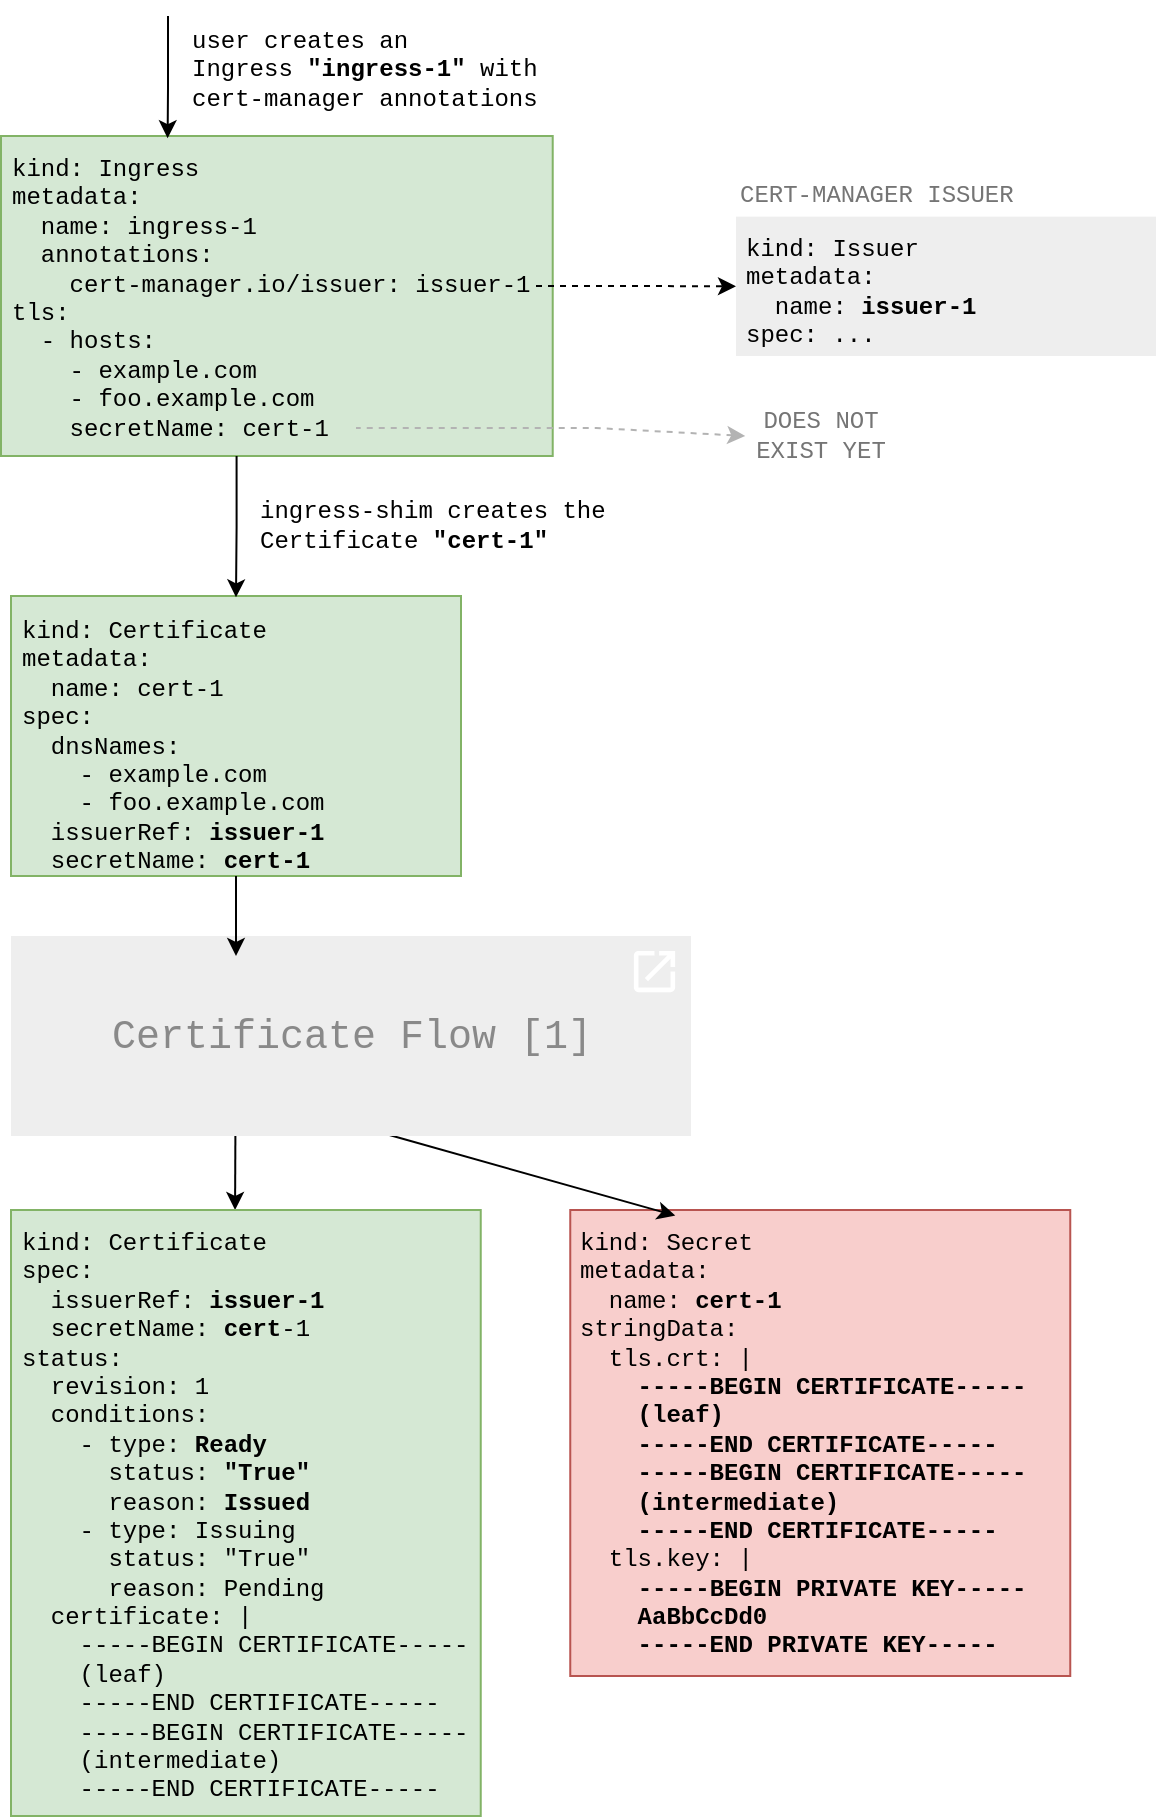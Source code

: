 <mxfile version="21.7.2" type="device">
  <diagram id="AW3OrBCQwjyOdo3bwChp" name="Page-1">
    <mxGraphModel dx="819" dy="1616" grid="1" gridSize="10" guides="1" tooltips="1" connect="1" arrows="1" fold="1" page="1" pageScale="1" pageWidth="827" pageHeight="1169" math="0" shadow="0">
      <root>
        <mxCell id="0" />
        <mxCell id="1" parent="0" />
        <mxCell id="SW6BRf9NdE8UDbDrH991-26" value="kind: Issuer&lt;br&gt;metadata:&lt;br&gt;&amp;nbsp; name:&amp;nbsp;&lt;b style=&quot;border-color: var(--border-color);&quot;&gt;issuer-1&lt;/b&gt;&lt;br&gt;spec: ..." style="text;html=1;align=left;verticalAlign=top;whiteSpace=wrap;rounded=0;fontFamily=Courier New;spacing=5;fillColor=#EEEEEE;" parent="1" vertex="1">
          <mxGeometry x="440" y="-159.67" width="210" height="69.67" as="geometry" />
        </mxCell>
        <mxCell id="SW6BRf9NdE8UDbDrH991-5" value="ingress-shim creates the Certificate &lt;b&gt;&quot;cert-1&quot;&lt;/b&gt;" style="text;html=1;strokeColor=none;fillColor=none;align=left;verticalAlign=middle;whiteSpace=wrap;rounded=0;fontFamily=Courier New;" parent="1" vertex="1">
          <mxGeometry x="200" y="-20" width="210" height="30" as="geometry" />
        </mxCell>
        <mxCell id="SW6BRf9NdE8UDbDrH991-16" value="" style="group;fontFamily=Courier New;" parent="1" vertex="1" connectable="0">
          <mxGeometry x="77.5" y="30" width="225" height="140" as="geometry" />
        </mxCell>
        <mxCell id="SW6BRf9NdE8UDbDrH991-1" value="" style="rounded=0;whiteSpace=wrap;html=1;fillColor=#d5e8d4;strokeColor=#82b366;fontFamily=Courier New;" parent="SW6BRf9NdE8UDbDrH991-16" vertex="1">
          <mxGeometry width="225" height="140" as="geometry" />
        </mxCell>
        <mxCell id="SW6BRf9NdE8UDbDrH991-2" value="kind: Certificate&lt;br&gt;metadata:&lt;br&gt;&amp;nbsp; name: cert-1&lt;br&gt;spec:&lt;br&gt;&amp;nbsp; dnsNames:&lt;br&gt;&amp;nbsp; &amp;nbsp; - example.com&lt;br&gt;&amp;nbsp; &amp;nbsp; - foo.example.com&lt;br&gt;&amp;nbsp; issuerRef: &lt;b&gt;issuer-1&lt;/b&gt;&lt;br&gt;&amp;nbsp; secretName: &lt;b&gt;cert-1&lt;/b&gt;" style="text;html=1;strokeColor=none;fillColor=none;align=left;verticalAlign=top;whiteSpace=wrap;rounded=0;fontFamily=Courier New;spacing=5;" parent="SW6BRf9NdE8UDbDrH991-16" vertex="1">
          <mxGeometry y="0.66" width="225" height="139.34" as="geometry" />
        </mxCell>
        <mxCell id="MYaeiiRs0e1uR92Mewc--82" value="&lt;div&gt;&lt;font&gt;DOES NOT EXIST YET&lt;/font&gt;&lt;/div&gt;" style="text;html=1;strokeColor=none;fillColor=none;align=center;verticalAlign=middle;whiteSpace=wrap;rounded=0;fontFamily=Courier New;fontColor=#757575;" parent="1" vertex="1">
          <mxGeometry x="444.63" y="-70" width="75" height="40" as="geometry" />
        </mxCell>
        <mxCell id="MYaeiiRs0e1uR92Mewc--84" value="CERT-MANAGER ISSUER" style="text;html=1;strokeColor=none;fillColor=none;align=left;verticalAlign=middle;whiteSpace=wrap;rounded=0;dashed=1;fontColor=#757575;fontFamily=Courier New;" parent="1" vertex="1">
          <mxGeometry x="440" y="-179.67" width="140" height="20" as="geometry" />
        </mxCell>
        <mxCell id="gfwWATJFP_jRYh0Kxk0O-1" value="" style="group;fontFamily=Courier New;" parent="1" vertex="1" connectable="0">
          <mxGeometry x="72.5" y="-200" width="277.5" height="160" as="geometry" />
        </mxCell>
        <mxCell id="gfwWATJFP_jRYh0Kxk0O-2" value="" style="rounded=0;whiteSpace=wrap;html=1;fillColor=#d5e8d4;strokeColor=#82b366;fontFamily=Courier New;" parent="gfwWATJFP_jRYh0Kxk0O-1" vertex="1">
          <mxGeometry width="275.858" height="160" as="geometry" />
        </mxCell>
        <mxCell id="gfwWATJFP_jRYh0Kxk0O-3" value="kind: Ingress&lt;br&gt;metadata:&lt;br&gt;&amp;nbsp; name: ingress-1&lt;br&gt;&amp;nbsp; annotations:&lt;br&gt;&amp;nbsp; &amp;nbsp;&amp;nbsp;cert-manager.io/issuer: issuer-1&lt;br&gt;&lt;span style=&quot;background-color: initial;&quot;&gt;tls:&lt;/span&gt;&lt;br&gt;&lt;div&gt;&lt;div&gt;&lt;span style=&quot;background-color: initial;&quot;&gt;&amp;nbsp; - hosts:&lt;/span&gt;&lt;/div&gt;&lt;div&gt;&amp;nbsp; &amp;nbsp; - example.com&lt;/div&gt;&amp;nbsp; &amp;nbsp; - foo.example.com&lt;div&gt;&amp;nbsp; &amp;nbsp; secretName:&amp;nbsp;cert-1&lt;/div&gt;&lt;/div&gt;" style="text;html=1;strokeColor=none;fillColor=none;align=left;verticalAlign=top;whiteSpace=wrap;rounded=0;fontFamily=Courier New;spacing=5;" parent="gfwWATJFP_jRYh0Kxk0O-1" vertex="1">
          <mxGeometry width="275.858" height="160" as="geometry" />
        </mxCell>
        <mxCell id="gfwWATJFP_jRYh0Kxk0O-5" style="edgeStyle=orthogonalEdgeStyle;rounded=0;orthogonalLoop=1;jettySize=auto;html=1;fontFamily=Courier New;endArrow=classic;endFill=1;entryX=0.302;entryY=0.007;entryDx=0;entryDy=0;entryPerimeter=0;" parent="gfwWATJFP_jRYh0Kxk0O-1" target="gfwWATJFP_jRYh0Kxk0O-3" edge="1">
          <mxGeometry relative="1" as="geometry">
            <mxPoint x="83.5" y="-60" as="sourcePoint" />
            <mxPoint x="83.743" y="-11.852" as="targetPoint" />
            <Array as="points">
              <mxPoint x="84" y="-24" />
            </Array>
          </mxGeometry>
        </mxCell>
        <mxCell id="MYaeiiRs0e1uR92Mewc--83" value="" style="endArrow=none;html=1;dashed=1;startArrow=classic;startFill=1;fontColor=#757575;strokeColor=#B3B3B3;fontFamily=Courier New;rounded=0;exitX=0;exitY=0.5;exitDx=0;exitDy=0;" parent="gfwWATJFP_jRYh0Kxk0O-1" source="MYaeiiRs0e1uR92Mewc--82" edge="1">
          <mxGeometry width="50" height="50" relative="1" as="geometry">
            <mxPoint x="322.13" y="166" as="sourcePoint" />
            <mxPoint x="177.5" y="146" as="targetPoint" />
            <Array as="points">
              <mxPoint x="297.5" y="146" />
            </Array>
          </mxGeometry>
        </mxCell>
        <mxCell id="gfwWATJFP_jRYh0Kxk0O-7" value="" style="edgeStyle=orthogonalEdgeStyle;rounded=0;orthogonalLoop=1;jettySize=auto;html=1;exitX=0.427;exitY=1;exitDx=0;exitDy=0;exitPerimeter=0;" parent="1" source="gfwWATJFP_jRYh0Kxk0O-3" target="SW6BRf9NdE8UDbDrH991-2" edge="1">
          <mxGeometry relative="1" as="geometry" />
        </mxCell>
        <mxCell id="gfwWATJFP_jRYh0Kxk0O-4" value="user creates an Ingress&amp;nbsp;&lt;b&gt;&quot;ingress-1&quot;&lt;/b&gt; with cert-manager annotations" style="text;html=1;strokeColor=none;fillColor=none;align=left;verticalAlign=middle;whiteSpace=wrap;rounded=0;fontFamily=Courier New;" parent="1" vertex="1">
          <mxGeometry x="165.66" y="-256" width="190.47" height="45.78" as="geometry" />
        </mxCell>
        <mxCell id="ZZ92xPVQZ7XZ2kMUYkGM-2" value="" style="endArrow=classic;html=1;fontFamily=Courier New;dashed=1;edgeStyle=elbowEdgeStyle;rounded=0;entryX=0;entryY=0.5;entryDx=0;entryDy=0;" parent="1" target="SW6BRf9NdE8UDbDrH991-26" edge="1">
          <mxGeometry width="50" height="50" relative="1" as="geometry">
            <mxPoint x="340" y="-125" as="sourcePoint" />
            <mxPoint x="630" y="-125" as="targetPoint" />
          </mxGeometry>
        </mxCell>
        <mxCell id="gfwWATJFP_jRYh0Kxk0O-10" value="kind: Secret&lt;br&gt;metadata:&lt;br&gt;&amp;nbsp; name:&amp;nbsp;&lt;b style=&quot;border-color: var(--border-color);&quot;&gt;cert&lt;/b&gt;&lt;b&gt;-1&lt;/b&gt;&lt;br&gt;stringData:&lt;br&gt;&amp;nbsp; tls.crt: |&lt;br&gt;&lt;b&gt;&amp;nbsp; &amp;nbsp; -----BEGIN CERTIFICATE-----&lt;br&gt;&amp;nbsp; &amp;nbsp; (leaf)&lt;br&gt;&amp;nbsp; &amp;nbsp; -----END CERTIFICATE-----&lt;br&gt;&lt;/b&gt;&lt;b&gt;&amp;nbsp; &amp;nbsp; -----BEGIN CERTIFICATE-----&lt;br&gt;&amp;nbsp; &amp;nbsp; (intermediate)&lt;br&gt;&amp;nbsp; &amp;nbsp; -----END CERTIFICATE-----&lt;/b&gt;&lt;br&gt;&amp;nbsp; tls.key: |&lt;br&gt;&amp;nbsp; &lt;b&gt;&amp;nbsp;&amp;nbsp;&lt;span&gt;-----BEGIN PRIVATE KEY-----&lt;br&gt;&amp;nbsp; &amp;nbsp; AaBbCcDd0&lt;br&gt;&lt;/span&gt;&lt;/b&gt;&lt;div&gt;&lt;b&gt;&amp;nbsp; &amp;nbsp; -----END PRIVATE KEY-----&lt;/b&gt;&lt;/div&gt;" style="text;html=1;strokeColor=#b85450;fillColor=#f8cecc;align=left;verticalAlign=top;whiteSpace=wrap;rounded=0;fontFamily=Courier New;spacingTop=0;spacingBottom=0;spacing=5;" parent="1" vertex="1">
          <mxGeometry x="357.13" y="337" width="250" height="233" as="geometry" />
        </mxCell>
        <mxCell id="gfwWATJFP_jRYh0Kxk0O-11" value="" style="endArrow=none;html=1;fontFamily=Courier New;fontColor=#757575;strokeColor=#000000;endFill=0;startArrow=classic;startFill=1;entryX=0.33;entryY=0.985;entryDx=0;entryDy=0;entryPerimeter=0;exitX=0.477;exitY=0;exitDx=0;exitDy=0;exitPerimeter=0;" parent="1" source="gfwWATJFP_jRYh0Kxk0O-12" target="MYaeiiRs0e1uR92Mewc--26" edge="1">
          <mxGeometry width="50" height="50" relative="1" as="geometry">
            <mxPoint x="655" y="320" as="sourcePoint" />
            <mxPoint x="810" y="160" as="targetPoint" />
          </mxGeometry>
        </mxCell>
        <mxCell id="gfwWATJFP_jRYh0Kxk0O-12" value="kind: Certificate&lt;br&gt;spec:&lt;br&gt;&amp;nbsp; issuerRef:&amp;nbsp;&lt;b style=&quot;border-color: var(--border-color);&quot;&gt;issuer-1&lt;/b&gt;&lt;br&gt;&amp;nbsp; secretName:&amp;nbsp;&lt;b style=&quot;border-color: var(--border-color);&quot;&gt;cert&lt;/b&gt;-1&lt;br&gt;status:&lt;br&gt;&amp;nbsp; revision: 1&lt;br&gt;&amp;nbsp; conditions:&lt;br&gt;&amp;nbsp; &amp;nbsp; - type: &lt;b&gt;Ready&lt;/b&gt;&lt;br&gt;&amp;nbsp; &amp;nbsp; &amp;nbsp; status: &lt;b&gt;&quot;True&quot;&lt;/b&gt;&lt;br&gt;&amp;nbsp; &amp;nbsp; &amp;nbsp; reason: &lt;b&gt;Issued&lt;/b&gt;&lt;br&gt;&amp;nbsp; &amp;nbsp; - type: Issuing&lt;br&gt;&amp;nbsp; &amp;nbsp; &amp;nbsp; status: &quot;True&quot;&lt;br&gt;&amp;nbsp; &amp;nbsp; &amp;nbsp; reason: Pending&lt;br&gt;&amp;nbsp; certificate: |&lt;b&gt;&lt;br&gt;&lt;/b&gt;&amp;nbsp; &amp;nbsp; -----BEGIN CERTIFICATE-----&lt;br&gt;&amp;nbsp; &amp;nbsp; (leaf)&lt;br&gt;&amp;nbsp; &amp;nbsp; -----END CERTIFICATE-----&lt;br&gt;&amp;nbsp; &amp;nbsp; -----BEGIN CERTIFICATE-----&lt;br&gt;&amp;nbsp; &amp;nbsp; (intermediate)&lt;br&gt;&amp;nbsp; &amp;nbsp; -----END CERTIFICATE-----&lt;b&gt;&lt;br&gt;&lt;/b&gt;" style="text;html=1;strokeColor=#82b366;fillColor=#d5e8d4;align=left;verticalAlign=top;whiteSpace=wrap;rounded=0;fontFamily=Courier New;spacingTop=0;spacingBottom=0;spacing=5;" parent="1" vertex="1">
          <mxGeometry x="77.5" y="337" width="234.87" height="303" as="geometry" />
        </mxCell>
        <mxCell id="gfwWATJFP_jRYh0Kxk0O-17" value="" style="endArrow=none;html=1;fontFamily=Courier New;fontColor=#757575;strokeColor=#000000;endFill=0;startArrow=classic;startFill=1;exitX=0.21;exitY=0.012;exitDx=0;exitDy=0;exitPerimeter=0;entryX=0.546;entryY=0.985;entryDx=0;entryDy=0;entryPerimeter=0;" parent="1" source="gfwWATJFP_jRYh0Kxk0O-10" target="MYaeiiRs0e1uR92Mewc--26" edge="1">
          <mxGeometry width="50" height="50" relative="1" as="geometry">
            <mxPoint x="200" y="220" as="sourcePoint" />
            <mxPoint x="200" y="180" as="targetPoint" />
          </mxGeometry>
        </mxCell>
        <UserObject label="Certificate Flow [1]" link="/docs/usage/certificate/" linkTarget="_blank" id="MYaeiiRs0e1uR92Mewc--26">
          <mxCell style="rounded=0;whiteSpace=wrap;html=1;align=center;fontFamily=Courier New;strokeColor=none;fillColor=#EEEEEE;fontSize=20;fontColor=#898989;" parent="1" vertex="1">
            <mxGeometry x="77.5" y="200" width="340" height="100" as="geometry" />
          </mxCell>
        </UserObject>
        <mxCell id="gfwWATJFP_jRYh0Kxk0O-16" value="" style="endArrow=none;html=1;fontFamily=Courier New;fontColor=#757575;strokeColor=#000000;endFill=0;startArrow=classic;startFill=1;" parent="1" target="SW6BRf9NdE8UDbDrH991-2" edge="1">
          <mxGeometry width="50" height="50" relative="1" as="geometry">
            <mxPoint x="190" y="210" as="sourcePoint" />
            <mxPoint x="218" y="310" as="targetPoint" />
          </mxGeometry>
        </mxCell>
        <UserObject label="" link="/docs/usage/certificate/" linkTarget="_blank" id="EuGmlHNiiQ5NlHgqjGRu-1">
          <mxCell style="shape=image;verticalLabelPosition=bottom;labelBackgroundColor=default;verticalAlign=top;aspect=fixed;imageAspect=0;image=data:image/svg+xml,PHN2ZyB4bWxucz0iaHR0cDovL3d3dy53My5vcmcvMjAwMC9zdmciIHZpZXdCb3g9IjAgMCA0OCA0OCIgaGVpZ2h0PSI0OCIgd2lkdGg9IjQ4Ij48cGF0aCBkPSJNMzggMzhIMTBWMTBoMTRWNkgxMGMtMi4yMSAwLTQgMS43OS00IDR2MjhjMCAyLjIxIDEuNzkgNCA0IDRoMjhjMi4yMSAwIDQtMS43OSA0LTRWMjRoLTR2MTR6TTI4IDZ2NGg3LjE3TDE1LjUxIDI5LjY2bDIuODMgMi44M0wzOCAxMi44M1YyMGg0VjZIMjh6IiBmaWxsPSIjRkZGRiIvPjwvc3ZnPg==;" vertex="1" parent="1">
            <mxGeometry x="385.5" y="204" width="27.5" height="27.5" as="geometry" />
          </mxCell>
        </UserObject>
      </root>
    </mxGraphModel>
  </diagram>
</mxfile>
